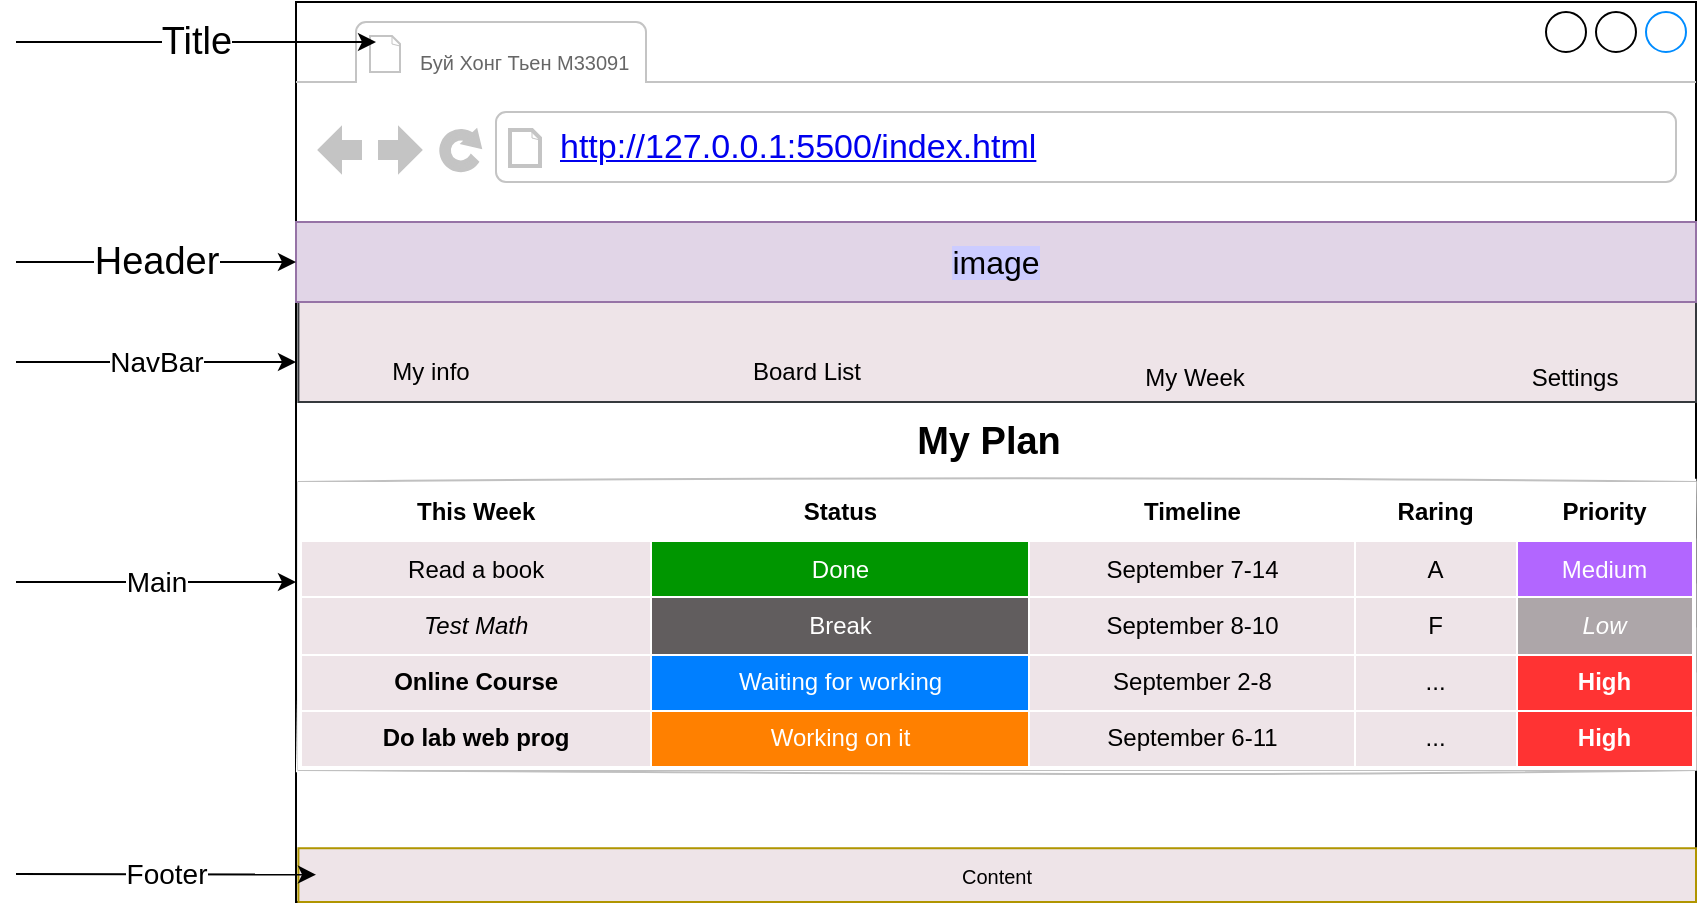 <mxfile version="13.6.6" type="github">
  <diagram id="1O5y1ITAQIeMWpBPSLyi" name="Page-1">
    <mxGraphModel dx="3517" dy="1556" grid="1" gridSize="10" guides="1" tooltips="1" connect="1" arrows="1" fold="1" page="1" pageScale="1" pageWidth="850" pageHeight="1100" math="0" shadow="0">
      <root>
        <mxCell id="0" />
        <mxCell id="1" parent="0" />
        <mxCell id="CLzo9ntLmay7FpYo34m9-8" value="" style="strokeWidth=1;shadow=0;dashed=0;align=center;shape=mxgraph.mockup.containers.browserWindow;rSize=0;strokeColor2=#008cff;strokeColor3=#c4c4c4;mainText=,;recursiveResize=0;labelBorderColor=#FFFFFF;html=1;" parent="1" vertex="1">
          <mxGeometry x="-1610" y="-20" width="700" height="450" as="geometry" />
        </mxCell>
        <mxCell id="CLzo9ntLmay7FpYo34m9-9" value="&lt;font style=&quot;font-size: 10px&quot;&gt;Буй Хонг Тьен М33091&lt;/font&gt;" style="strokeWidth=1;shadow=0;dashed=0;align=center;html=1;shape=mxgraph.mockup.containers.anchor;fontSize=17;fontColor=#666666;align=left;" parent="CLzo9ntLmay7FpYo34m9-8" vertex="1">
          <mxGeometry x="60" y="20" width="110" height="18" as="geometry" />
        </mxCell>
        <mxCell id="CLzo9ntLmay7FpYo34m9-10" value="&lt;a href=&quot;http://127.0.0.1:5500/index.html&quot;&gt;http://127.0.0.1:5500/index.html&lt;/a&gt;" style="strokeWidth=1;shadow=0;dashed=0;align=center;html=1;shape=mxgraph.mockup.containers.anchor;rSize=0;fontSize=17;fontColor=#666666;align=left;" parent="CLzo9ntLmay7FpYo34m9-8" vertex="1">
          <mxGeometry x="130" y="60" width="250" height="26" as="geometry" />
        </mxCell>
        <mxCell id="CLzo9ntLmay7FpYo34m9-14" value="" style="whiteSpace=wrap;html=1;shadow=0;dashed=0;fontSize=10;align=center;strokeColor=#36393d;fillColor=#EEE4E8;" parent="CLzo9ntLmay7FpYo34m9-8" vertex="1">
          <mxGeometry x="1.2" y="150" width="698.8" height="50" as="geometry" />
        </mxCell>
        <mxCell id="CLzo9ntLmay7FpYo34m9-22" value="&lt;font color=&quot;#000000&quot;&gt;Content&lt;/font&gt;" style="whiteSpace=wrap;html=1;shadow=0;dashed=0;fontSize=10;align=center;strokeColor=#B09500;fontColor=#ffffff;fillColor=#EEE4E8;" parent="CLzo9ntLmay7FpYo34m9-8" vertex="1">
          <mxGeometry x="1.2" y="423.12" width="698.8" height="26.88" as="geometry" />
        </mxCell>
        <mxCell id="CLzo9ntLmay7FpYo34m9-25" value="&lt;span style=&quot;background-color: rgb(238 , 228 , 232)&quot;&gt;My Week&lt;/span&gt;" style="shape=image;html=1;verticalAlign=top;verticalLabelPosition=bottom;labelBackgroundColor=#EEABB4;imageAspect=0;aspect=fixed;image=https://cdn3.iconfinder.com/data/icons/valentine-and-romance/64/12_date_calender_love_romance_wedding_valentine-128.png;sketch=1;strokeWidth=2;fillColor=#EEABB4;" parent="CLzo9ntLmay7FpYo34m9-8" vertex="1">
          <mxGeometry x="440" y="157" width="17" height="17" as="geometry" />
        </mxCell>
        <mxCell id="CLzo9ntLmay7FpYo34m9-26" value="&lt;span style=&quot;font-size: 12px ; background-color: rgb(238 , 228 , 232)&quot;&gt;&lt;font style=&quot;font-size: 12px&quot;&gt;Board List&lt;/font&gt;&lt;/span&gt;" style="shape=image;html=1;verticalAlign=top;verticalLabelPosition=bottom;labelBackgroundColor=#ffffff;imageAspect=0;aspect=fixed;image=https://cdn0.iconfinder.com/data/icons/business-management-3-4/256/m-12-128.png;sketch=1;strokeWidth=2;fillColor=#EEABB4;fontSize=12;" parent="CLzo9ntLmay7FpYo34m9-8" vertex="1">
          <mxGeometry x="248" y="157" width="14" height="14" as="geometry" />
        </mxCell>
        <mxCell id="CLzo9ntLmay7FpYo34m9-28" value="&lt;span style=&quot;background-color: rgb(238 , 228 , 232)&quot;&gt;Settings&lt;/span&gt;" style="shape=image;html=1;verticalAlign=top;verticalLabelPosition=bottom;labelBackgroundColor=#ffffff;imageAspect=0;aspect=fixed;image=https://cdn4.iconfinder.com/data/icons/web-essential-4/64/42-web_essential-128.png;sketch=1;strokeWidth=2;fillColor=#EEABB4;fontSize=12;" parent="CLzo9ntLmay7FpYo34m9-8" vertex="1">
          <mxGeometry x="630" y="157" width="17" height="17" as="geometry" />
        </mxCell>
        <mxCell id="CLzo9ntLmay7FpYo34m9-29" value="&lt;span style=&quot;background-color: rgb(238 , 228 , 232)&quot;&gt;My info&lt;/span&gt;" style="shape=image;html=1;verticalAlign=top;verticalLabelPosition=bottom;labelBackgroundColor=#ffffff;imageAspect=0;aspect=fixed;image=https://cdn1.iconfinder.com/data/icons/essential-21/128/User-128.png;sketch=1;strokeWidth=2;fillColor=#EEABB4;fontSize=12;" parent="CLzo9ntLmay7FpYo34m9-8" vertex="1">
          <mxGeometry x="60" y="157" width="14" height="14" as="geometry" />
        </mxCell>
        <mxCell id="CLzo9ntLmay7FpYo34m9-38" value="&lt;table border=&quot;1&quot; width=&quot;100%&quot; cellpadding=&quot;4&quot; style=&quot;width: 100% ; height: 100% ; border-collapse: collapse ; border: 1px solid rgb(255 , 255 , 255) ; background-color: rgb(238 , 228 , 232)&quot;&gt;&lt;tbody&gt;&lt;tr style=&quot;color: rgb(255 , 255 , 255)&quot;&gt;&lt;th style=&quot;background-color: rgb(255 , 255 , 255)&quot;&gt;&lt;font color=&quot;#000000&quot;&gt;This Week&lt;/font&gt;&lt;/th&gt;&lt;th style=&quot;background-color: rgb(255 , 255 , 255)&quot;&gt;&lt;font color=&quot;#000000&quot;&gt;Status&lt;/font&gt;&lt;/th&gt;&lt;th style=&quot;background-color: rgb(255 , 255 , 255)&quot;&gt;&lt;font color=&quot;#000000&quot;&gt;Timeline&lt;/font&gt;&lt;/th&gt;&lt;td style=&quot;background-color: rgb(255 , 255 , 255)&quot;&gt;&lt;font color=&quot;#000000&quot;&gt;&lt;b&gt;Raring&lt;/b&gt;&lt;/font&gt;&lt;/td&gt;&lt;td style=&quot;background-color: rgb(255 , 255 , 255)&quot;&gt;&lt;font color=&quot;#000000&quot;&gt;&lt;b&gt;Priority&lt;/b&gt;&lt;/font&gt;&lt;/td&gt;&lt;/tr&gt;&lt;tr&gt;&lt;td&gt;Read a book&lt;/td&gt;&lt;td style=&quot;background-color: rgb(0 , 150 , 0)&quot;&gt;&lt;font color=&quot;#ffffff&quot;&gt;Done&lt;/font&gt;&lt;/td&gt;&lt;td&gt;September 7-14&lt;/td&gt;&lt;td&gt;A&lt;/td&gt;&lt;td style=&quot;background-color: rgb(178 , 102 , 255)&quot;&gt;&lt;font color=&quot;#ffffff&quot;&gt;Medium&lt;/font&gt;&lt;/td&gt;&lt;/tr&gt;&lt;tr&gt;&lt;td&gt;&lt;i&gt;Test Math&lt;/i&gt;&lt;/td&gt;&lt;td style=&quot;background-color: rgb(97 , 93 , 94)&quot;&gt;&lt;font color=&quot;#ffffff&quot;&gt;Break&lt;/font&gt;&lt;/td&gt;&lt;td&gt;September 8-10&lt;/td&gt;&lt;td style=&quot;border-collapse: collapse&quot;&gt;F&lt;/td&gt;&lt;td style=&quot;background-color: rgb(173 , 166 , 169)&quot;&gt;&lt;font color=&quot;#ffffff&quot;&gt;&lt;i&gt;Low&lt;/i&gt;&lt;/font&gt;&lt;/td&gt;&lt;/tr&gt;&lt;tr&gt;&lt;td&gt;&lt;b&gt;Online Course&lt;/b&gt;&lt;/td&gt;&lt;td style=&quot;background-color: rgb(0 , 127 , 255)&quot;&gt;&lt;font color=&quot;#ffffff&quot;&gt;Waiting for working&lt;/font&gt;&lt;/td&gt;&lt;td&gt;September 2-8&lt;/td&gt;&lt;td&gt;...&lt;/td&gt;&lt;td style=&quot;background-color: rgb(255 , 51 , 51)&quot;&gt;&lt;font color=&quot;#ffffff&quot;&gt;&lt;b&gt;High&lt;/b&gt;&lt;/font&gt;&lt;/td&gt;&lt;/tr&gt;&lt;tr&gt;&lt;td&gt;&lt;b&gt;Do lab web prog&lt;/b&gt;&lt;/td&gt;&lt;td style=&quot;background-color: rgb(255 , 128 , 0)&quot;&gt;&lt;font color=&quot;#ffffff&quot;&gt;Working on it&lt;/font&gt;&lt;/td&gt;&lt;td&gt;September 6-11&lt;/td&gt;&lt;td&gt;...&lt;/td&gt;&lt;td style=&quot;background-color: rgb(255 , 51 , 51)&quot;&gt;&lt;font color=&quot;#ffffff&quot;&gt;&lt;b&gt;High&lt;/b&gt;&lt;/font&gt;&lt;/td&gt;&lt;/tr&gt;&lt;/tbody&gt;&lt;/table&gt;" style="text;html=1;strokeColor=#c0c0c0;fillColor=#ffffff;overflow=fill;rounded=0;labelBackgroundColor=#EEABB4;sketch=1;fontSize=12;spacing=2;verticalAlign=bottom;align=center;labelBorderColor=#FFFFFF;whiteSpace=wrap;" parent="CLzo9ntLmay7FpYo34m9-8" vertex="1">
          <mxGeometry x="1.2" y="240" width="698.8" height="144" as="geometry" />
        </mxCell>
        <mxCell id="CLzo9ntLmay7FpYo34m9-127" value="My Plan" style="text;html=1;strokeColor=none;fillColor=none;align=center;verticalAlign=middle;whiteSpace=wrap;rounded=0;labelBackgroundColor=#FFFFFF;sketch=1;fontSize=19;fontStyle=1" parent="CLzo9ntLmay7FpYo34m9-8" vertex="1">
          <mxGeometry x="248" y="210" width="197" height="20" as="geometry" />
        </mxCell>
        <mxCell id="E8mJ8a_LQavzib_MzIC0-4" value="&lt;span style=&quot;font-size: 16px ; background-color: rgb(204 , 204 , 255)&quot;&gt;image&lt;/span&gt;" style="whiteSpace=wrap;html=1;shadow=0;dashed=0;fontSize=10;align=center;fillColor=#e1d5e7;strokeColor=#9673a6;" vertex="1" parent="CLzo9ntLmay7FpYo34m9-8">
          <mxGeometry y="110" width="700" height="40" as="geometry" />
        </mxCell>
        <mxCell id="E8mJ8a_LQavzib_MzIC0-21" value="" style="endArrow=classic;html=1;" edge="1" parent="CLzo9ntLmay7FpYo34m9-8">
          <mxGeometry relative="1" as="geometry">
            <mxPoint x="-140" y="436" as="sourcePoint" />
            <mxPoint x="10" y="436.32" as="targetPoint" />
          </mxGeometry>
        </mxCell>
        <mxCell id="E8mJ8a_LQavzib_MzIC0-22" value="&lt;font style=&quot;font-size: 14px&quot;&gt;Footer&lt;/font&gt;" style="edgeLabel;resizable=0;html=1;align=center;verticalAlign=middle;" connectable="0" vertex="1" parent="E8mJ8a_LQavzib_MzIC0-21">
          <mxGeometry relative="1" as="geometry" />
        </mxCell>
        <mxCell id="E8mJ8a_LQavzib_MzIC0-9" value="" style="endArrow=classic;html=1;" edge="1" parent="1">
          <mxGeometry relative="1" as="geometry">
            <mxPoint x="-1750" y="110" as="sourcePoint" />
            <mxPoint x="-1610" y="110" as="targetPoint" />
            <Array as="points">
              <mxPoint x="-1670" y="110" />
            </Array>
          </mxGeometry>
        </mxCell>
        <mxCell id="E8mJ8a_LQavzib_MzIC0-10" value="&lt;font style=&quot;font-size: 19px&quot;&gt;Header&lt;/font&gt;" style="edgeLabel;resizable=0;html=1;align=center;verticalAlign=middle;" connectable="0" vertex="1" parent="E8mJ8a_LQavzib_MzIC0-9">
          <mxGeometry relative="1" as="geometry" />
        </mxCell>
        <mxCell id="E8mJ8a_LQavzib_MzIC0-15" value="" style="endArrow=classic;html=1;" edge="1" parent="1">
          <mxGeometry relative="1" as="geometry">
            <mxPoint x="-1750" as="sourcePoint" />
            <mxPoint x="-1570" as="targetPoint" />
            <Array as="points">
              <mxPoint x="-1630" />
            </Array>
          </mxGeometry>
        </mxCell>
        <mxCell id="E8mJ8a_LQavzib_MzIC0-16" value="&lt;font style=&quot;font-size: 19px&quot;&gt;Title&lt;/font&gt;" style="edgeLabel;resizable=0;html=1;align=center;verticalAlign=middle;" connectable="0" vertex="1" parent="E8mJ8a_LQavzib_MzIC0-15">
          <mxGeometry relative="1" as="geometry" />
        </mxCell>
        <mxCell id="E8mJ8a_LQavzib_MzIC0-17" value="" style="endArrow=classic;html=1;" edge="1" parent="1">
          <mxGeometry relative="1" as="geometry">
            <mxPoint x="-1750" y="160" as="sourcePoint" />
            <mxPoint x="-1610" y="160" as="targetPoint" />
          </mxGeometry>
        </mxCell>
        <mxCell id="E8mJ8a_LQavzib_MzIC0-18" value="&lt;font style=&quot;font-size: 14px&quot;&gt;NavBar&lt;/font&gt;" style="edgeLabel;resizable=0;html=1;align=center;verticalAlign=middle;" connectable="0" vertex="1" parent="E8mJ8a_LQavzib_MzIC0-17">
          <mxGeometry relative="1" as="geometry" />
        </mxCell>
        <mxCell id="E8mJ8a_LQavzib_MzIC0-19" value="" style="endArrow=classic;html=1;" edge="1" parent="1">
          <mxGeometry relative="1" as="geometry">
            <mxPoint x="-1750" y="270" as="sourcePoint" />
            <mxPoint x="-1610" y="270" as="targetPoint" />
          </mxGeometry>
        </mxCell>
        <mxCell id="E8mJ8a_LQavzib_MzIC0-20" value="&lt;font style=&quot;font-size: 14px&quot;&gt;Main&lt;/font&gt;" style="edgeLabel;resizable=0;html=1;align=center;verticalAlign=middle;" connectable="0" vertex="1" parent="E8mJ8a_LQavzib_MzIC0-19">
          <mxGeometry relative="1" as="geometry" />
        </mxCell>
      </root>
    </mxGraphModel>
  </diagram>
</mxfile>
